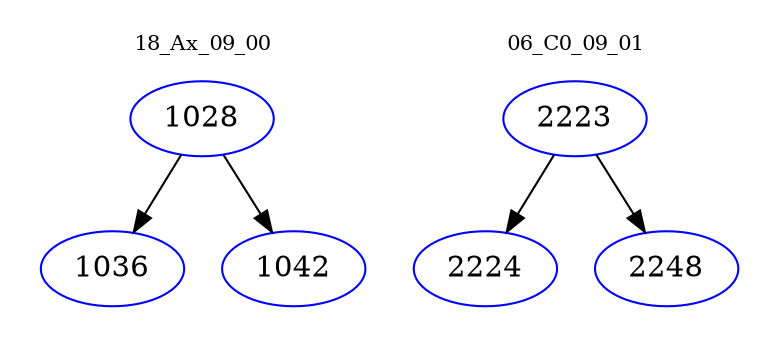 digraph{
subgraph cluster_0 {
color = white
label = "18_Ax_09_00";
fontsize=10;
T0_1028 [label="1028", color="blue"]
T0_1028 -> T0_1036 [color="black"]
T0_1036 [label="1036", color="blue"]
T0_1028 -> T0_1042 [color="black"]
T0_1042 [label="1042", color="blue"]
}
subgraph cluster_1 {
color = white
label = "06_C0_09_01";
fontsize=10;
T1_2223 [label="2223", color="blue"]
T1_2223 -> T1_2224 [color="black"]
T1_2224 [label="2224", color="blue"]
T1_2223 -> T1_2248 [color="black"]
T1_2248 [label="2248", color="blue"]
}
}
